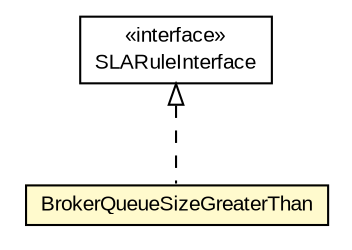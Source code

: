 #!/usr/local/bin/dot
#
# Class diagram 
# Generated by UMLGraph version R5_6-24-gf6e263 (http://www.umlgraph.org/)
#

digraph G {
	edge [fontname="arial",fontsize=10,labelfontname="arial",labelfontsize=10];
	node [fontname="arial",fontsize=10,shape=plaintext];
	nodesep=0.25;
	ranksep=0.5;
	// org.miloss.fgsms.sla.rules.BrokerQueueSizeGreaterThan
	c709 [label=<<table title="org.miloss.fgsms.sla.rules.BrokerQueueSizeGreaterThan" border="0" cellborder="1" cellspacing="0" cellpadding="2" port="p" bgcolor="lemonChiffon" href="./BrokerQueueSizeGreaterThan.html">
		<tr><td><table border="0" cellspacing="0" cellpadding="1">
<tr><td align="center" balign="center"> BrokerQueueSizeGreaterThan </td></tr>
		</table></td></tr>
		</table>>, URL="./BrokerQueueSizeGreaterThan.html", fontname="arial", fontcolor="black", fontsize=10.0];
	//org.miloss.fgsms.sla.rules.BrokerQueueSizeGreaterThan implements org.miloss.fgsms.plugins.sla.SLARuleInterface
	c714:p -> c709:p [dir=back,arrowtail=empty,style=dashed];
	// org.miloss.fgsms.plugins.sla.SLARuleInterface
	c714 [label=<<table title="org.miloss.fgsms.plugins.sla.SLARuleInterface" border="0" cellborder="1" cellspacing="0" cellpadding="2" port="p" href="http://java.sun.com/j2se/1.4.2/docs/api/org/miloss/fgsms/plugins/sla/SLARuleInterface.html">
		<tr><td><table border="0" cellspacing="0" cellpadding="1">
<tr><td align="center" balign="center"> &#171;interface&#187; </td></tr>
<tr><td align="center" balign="center"> SLARuleInterface </td></tr>
		</table></td></tr>
		</table>>, URL="http://java.sun.com/j2se/1.4.2/docs/api/org/miloss/fgsms/plugins/sla/SLARuleInterface.html", fontname="arial", fontcolor="black", fontsize=10.0];
}


